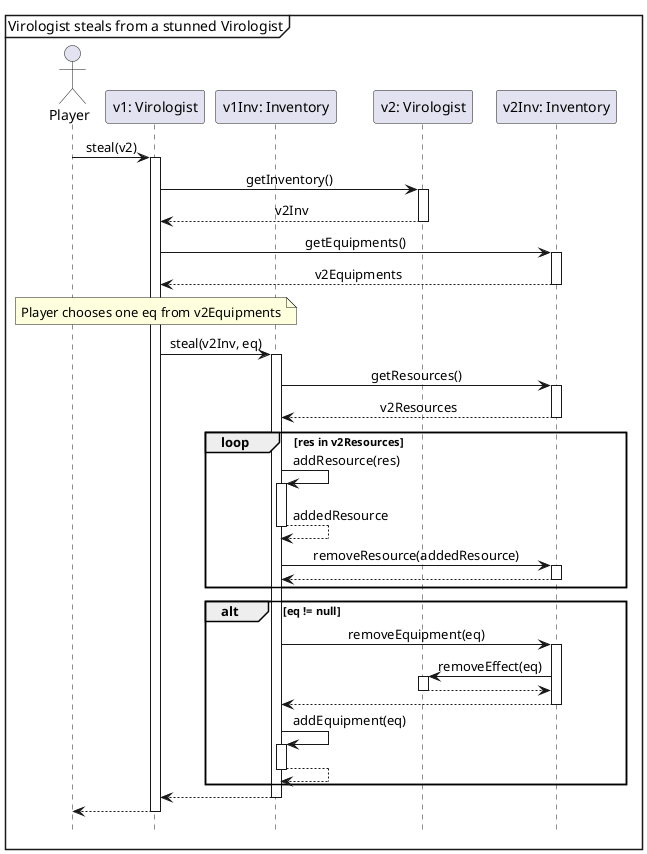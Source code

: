@startuml
'https://plantuml.com/sequence-diagram

hide footbox
skinparam sequenceMessageAlign center

mainframe Virologist steals from a stunned Virologist

actor Player as p
participant "v1: Virologist" as v1
participant "v1Inv: Inventory" as v1Inv
participant "v2: Virologist" as v2
participant "v2Inv: Inventory" as v2Inv

p -> v1 ++ : steal(v2)
    v1 -> v2 ++ : getInventory()
    return v2Inv

    v1 -> v2Inv ++ : getEquipments()
    return v2Equipments
    note over v1: Player chooses one eq from v2Equipments

    v1 -> v1Inv ++ : steal(v2Inv, eq)
        v1Inv -> v2Inv ++ : getResources()
        return v2Resources

        loop res in v2Resources
            v1Inv -> v1Inv ++ : addResource(res)
            return addedResource
            v1Inv -> v2Inv ++ : removeResource(addedResource)
            return
        end
        alt eq != null
            v1Inv -> v2Inv ++ : removeEquipment(eq)
                v2Inv -> v2 ++ : removeEffect(eq)
                return
            return
            v1Inv -> v1Inv ++ : addEquipment(eq)
            return
        end
    return
return

@enduml